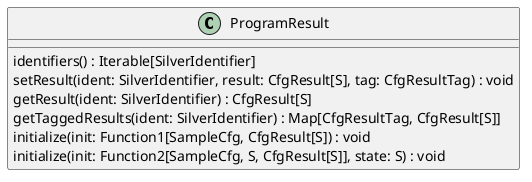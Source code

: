 @startuml
ProgramResult : identifiers() : Iterable[SilverIdentifier]
ProgramResult : setResult(ident: SilverIdentifier, result: CfgResult[S], tag: CfgResultTag) : void
ProgramResult : getResult(ident: SilverIdentifier) : CfgResult[S]
ProgramResult : getTaggedResults(ident: SilverIdentifier) : Map[CfgResultTag, CfgResult[S]]
ProgramResult : initialize(init: Function1[SampleCfg, CfgResult[S]) : void
ProgramResult : initialize(init: Function2[SampleCfg, S, CfgResult[S]], state: S) : void
@enduml